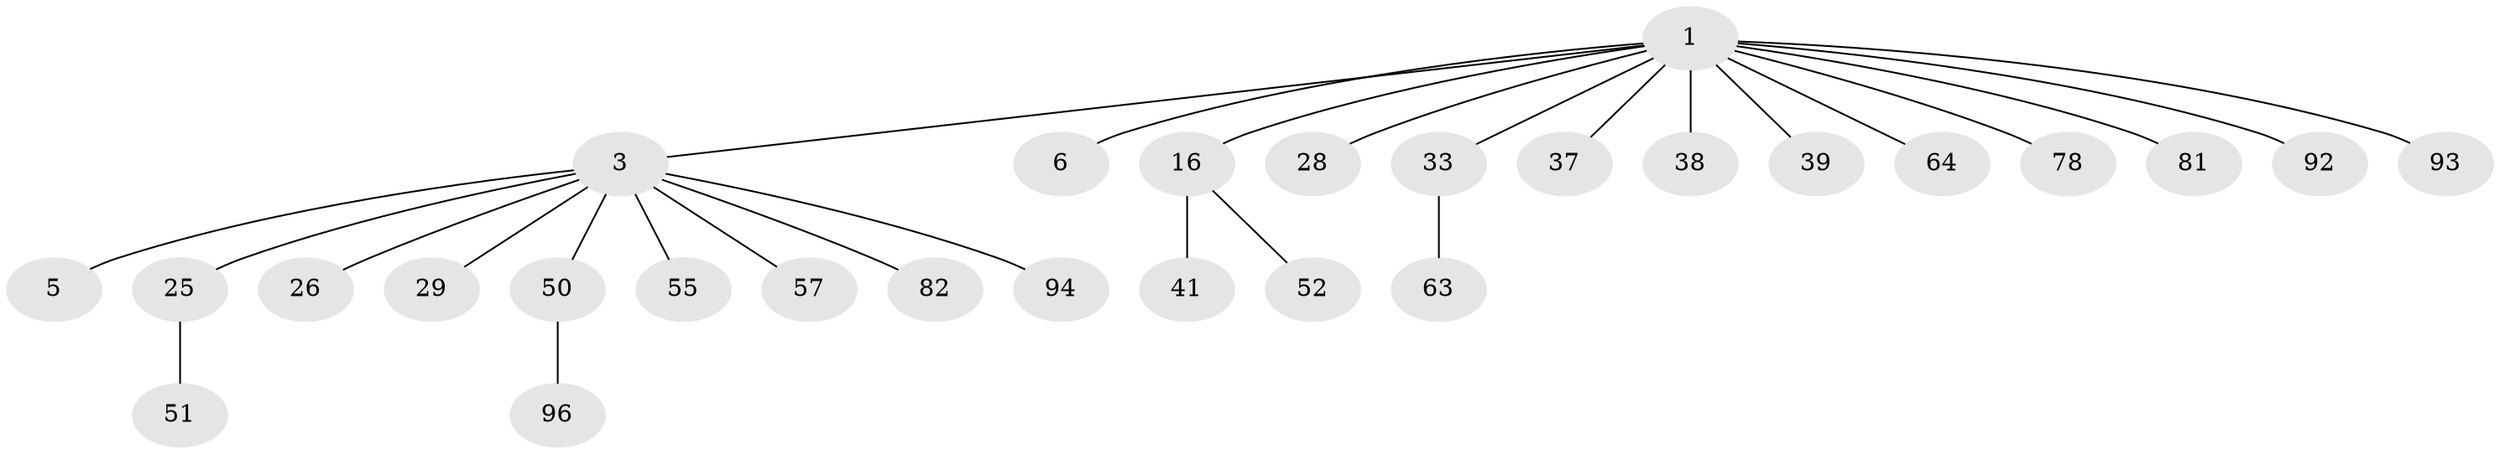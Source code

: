 // original degree distribution, {5: 0.020833333333333332, 3: 0.14583333333333334, 6: 0.020833333333333332, 4: 0.07291666666666667, 1: 0.5104166666666666, 7: 0.010416666666666666, 2: 0.21875}
// Generated by graph-tools (version 1.1) at 2025/19/03/04/25 18:19:13]
// undirected, 28 vertices, 27 edges
graph export_dot {
graph [start="1"]
  node [color=gray90,style=filled];
  1 [super="+2+4+69+68+7"];
  3 [super="+20+49+12+8"];
  5;
  6 [super="+23+9"];
  16 [super="+34+21"];
  25 [super="+27+67"];
  26;
  28 [super="+87+59+30"];
  29 [super="+47+62"];
  33 [super="+58+44+40+83"];
  37 [super="+84"];
  38 [super="+43"];
  39 [super="+42"];
  41 [super="+60"];
  50 [super="+85"];
  51;
  52;
  55;
  57 [super="+72"];
  63 [super="+66"];
  64;
  78;
  81;
  82;
  92;
  93;
  94;
  96;
  1 -- 3;
  1 -- 28;
  1 -- 92;
  1 -- 93;
  1 -- 6;
  1 -- 64;
  1 -- 33;
  1 -- 37;
  1 -- 38;
  1 -- 39;
  1 -- 78;
  1 -- 16;
  1 -- 81;
  3 -- 5;
  3 -- 94;
  3 -- 82;
  3 -- 50;
  3 -- 55;
  3 -- 25;
  3 -- 26;
  3 -- 29;
  3 -- 57;
  16 -- 41;
  16 -- 52;
  25 -- 51;
  33 -- 63;
  50 -- 96;
}
